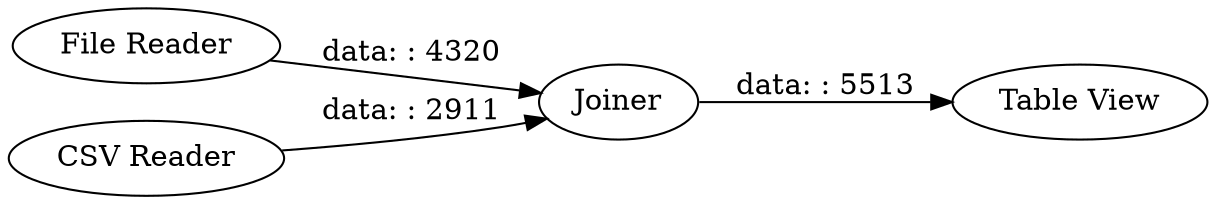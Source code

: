 digraph {
	"9180192939804886431_9" [label="Table View"]
	"9180192939804886431_6" [label=Joiner]
	"9180192939804886431_7" [label="File Reader"]
	"9180192939804886431_8" [label="CSV Reader"]
	"9180192939804886431_7" -> "9180192939804886431_6" [label="data: : 4320"]
	"9180192939804886431_8" -> "9180192939804886431_6" [label="data: : 2911"]
	"9180192939804886431_6" -> "9180192939804886431_9" [label="data: : 5513"]
	rankdir=LR
}
